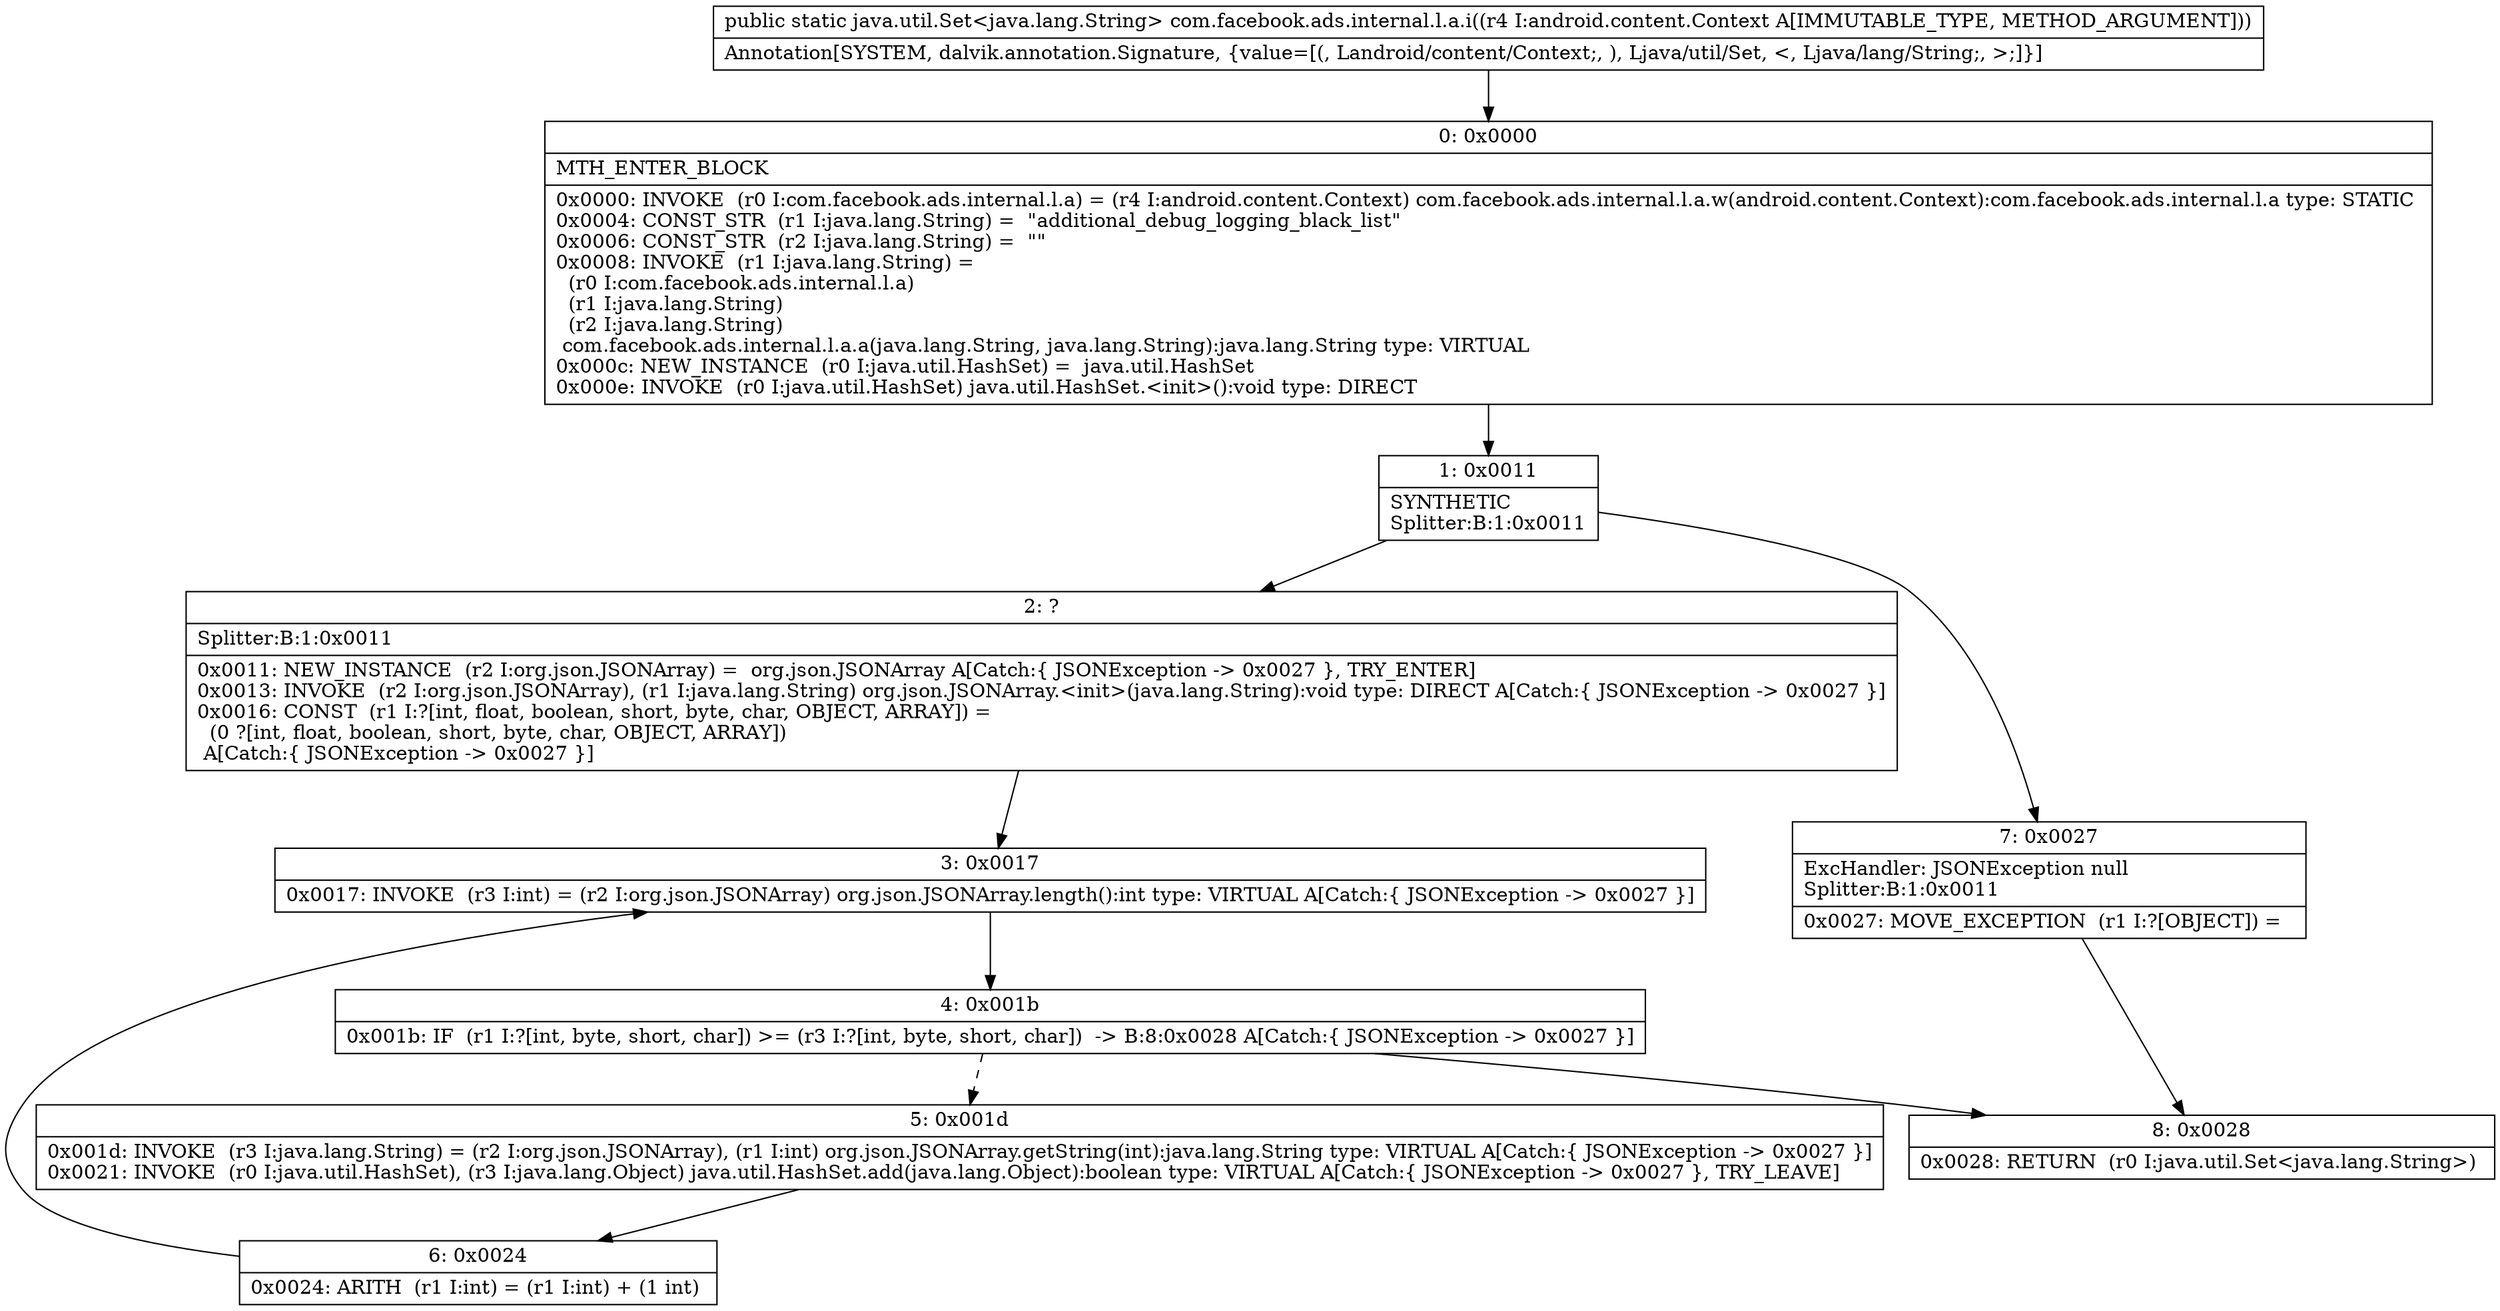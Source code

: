 digraph "CFG forcom.facebook.ads.internal.l.a.i(Landroid\/content\/Context;)Ljava\/util\/Set;" {
Node_0 [shape=record,label="{0\:\ 0x0000|MTH_ENTER_BLOCK\l|0x0000: INVOKE  (r0 I:com.facebook.ads.internal.l.a) = (r4 I:android.content.Context) com.facebook.ads.internal.l.a.w(android.content.Context):com.facebook.ads.internal.l.a type: STATIC \l0x0004: CONST_STR  (r1 I:java.lang.String) =  \"additional_debug_logging_black_list\" \l0x0006: CONST_STR  (r2 I:java.lang.String) =  \"\" \l0x0008: INVOKE  (r1 I:java.lang.String) = \l  (r0 I:com.facebook.ads.internal.l.a)\l  (r1 I:java.lang.String)\l  (r2 I:java.lang.String)\l com.facebook.ads.internal.l.a.a(java.lang.String, java.lang.String):java.lang.String type: VIRTUAL \l0x000c: NEW_INSTANCE  (r0 I:java.util.HashSet) =  java.util.HashSet \l0x000e: INVOKE  (r0 I:java.util.HashSet) java.util.HashSet.\<init\>():void type: DIRECT \l}"];
Node_1 [shape=record,label="{1\:\ 0x0011|SYNTHETIC\lSplitter:B:1:0x0011\l}"];
Node_2 [shape=record,label="{2\:\ ?|Splitter:B:1:0x0011\l|0x0011: NEW_INSTANCE  (r2 I:org.json.JSONArray) =  org.json.JSONArray A[Catch:\{ JSONException \-\> 0x0027 \}, TRY_ENTER]\l0x0013: INVOKE  (r2 I:org.json.JSONArray), (r1 I:java.lang.String) org.json.JSONArray.\<init\>(java.lang.String):void type: DIRECT A[Catch:\{ JSONException \-\> 0x0027 \}]\l0x0016: CONST  (r1 I:?[int, float, boolean, short, byte, char, OBJECT, ARRAY]) = \l  (0 ?[int, float, boolean, short, byte, char, OBJECT, ARRAY])\l A[Catch:\{ JSONException \-\> 0x0027 \}]\l}"];
Node_3 [shape=record,label="{3\:\ 0x0017|0x0017: INVOKE  (r3 I:int) = (r2 I:org.json.JSONArray) org.json.JSONArray.length():int type: VIRTUAL A[Catch:\{ JSONException \-\> 0x0027 \}]\l}"];
Node_4 [shape=record,label="{4\:\ 0x001b|0x001b: IF  (r1 I:?[int, byte, short, char]) \>= (r3 I:?[int, byte, short, char])  \-\> B:8:0x0028 A[Catch:\{ JSONException \-\> 0x0027 \}]\l}"];
Node_5 [shape=record,label="{5\:\ 0x001d|0x001d: INVOKE  (r3 I:java.lang.String) = (r2 I:org.json.JSONArray), (r1 I:int) org.json.JSONArray.getString(int):java.lang.String type: VIRTUAL A[Catch:\{ JSONException \-\> 0x0027 \}]\l0x0021: INVOKE  (r0 I:java.util.HashSet), (r3 I:java.lang.Object) java.util.HashSet.add(java.lang.Object):boolean type: VIRTUAL A[Catch:\{ JSONException \-\> 0x0027 \}, TRY_LEAVE]\l}"];
Node_6 [shape=record,label="{6\:\ 0x0024|0x0024: ARITH  (r1 I:int) = (r1 I:int) + (1 int) \l}"];
Node_7 [shape=record,label="{7\:\ 0x0027|ExcHandler: JSONException null\lSplitter:B:1:0x0011\l|0x0027: MOVE_EXCEPTION  (r1 I:?[OBJECT]) =  \l}"];
Node_8 [shape=record,label="{8\:\ 0x0028|0x0028: RETURN  (r0 I:java.util.Set\<java.lang.String\>) \l}"];
MethodNode[shape=record,label="{public static java.util.Set\<java.lang.String\> com.facebook.ads.internal.l.a.i((r4 I:android.content.Context A[IMMUTABLE_TYPE, METHOD_ARGUMENT]))  | Annotation[SYSTEM, dalvik.annotation.Signature, \{value=[(, Landroid\/content\/Context;, ), Ljava\/util\/Set, \<, Ljava\/lang\/String;, \>;]\}]\l}"];
MethodNode -> Node_0;
Node_0 -> Node_1;
Node_1 -> Node_2;
Node_1 -> Node_7;
Node_2 -> Node_3;
Node_3 -> Node_4;
Node_4 -> Node_5[style=dashed];
Node_4 -> Node_8;
Node_5 -> Node_6;
Node_6 -> Node_3;
Node_7 -> Node_8;
}

